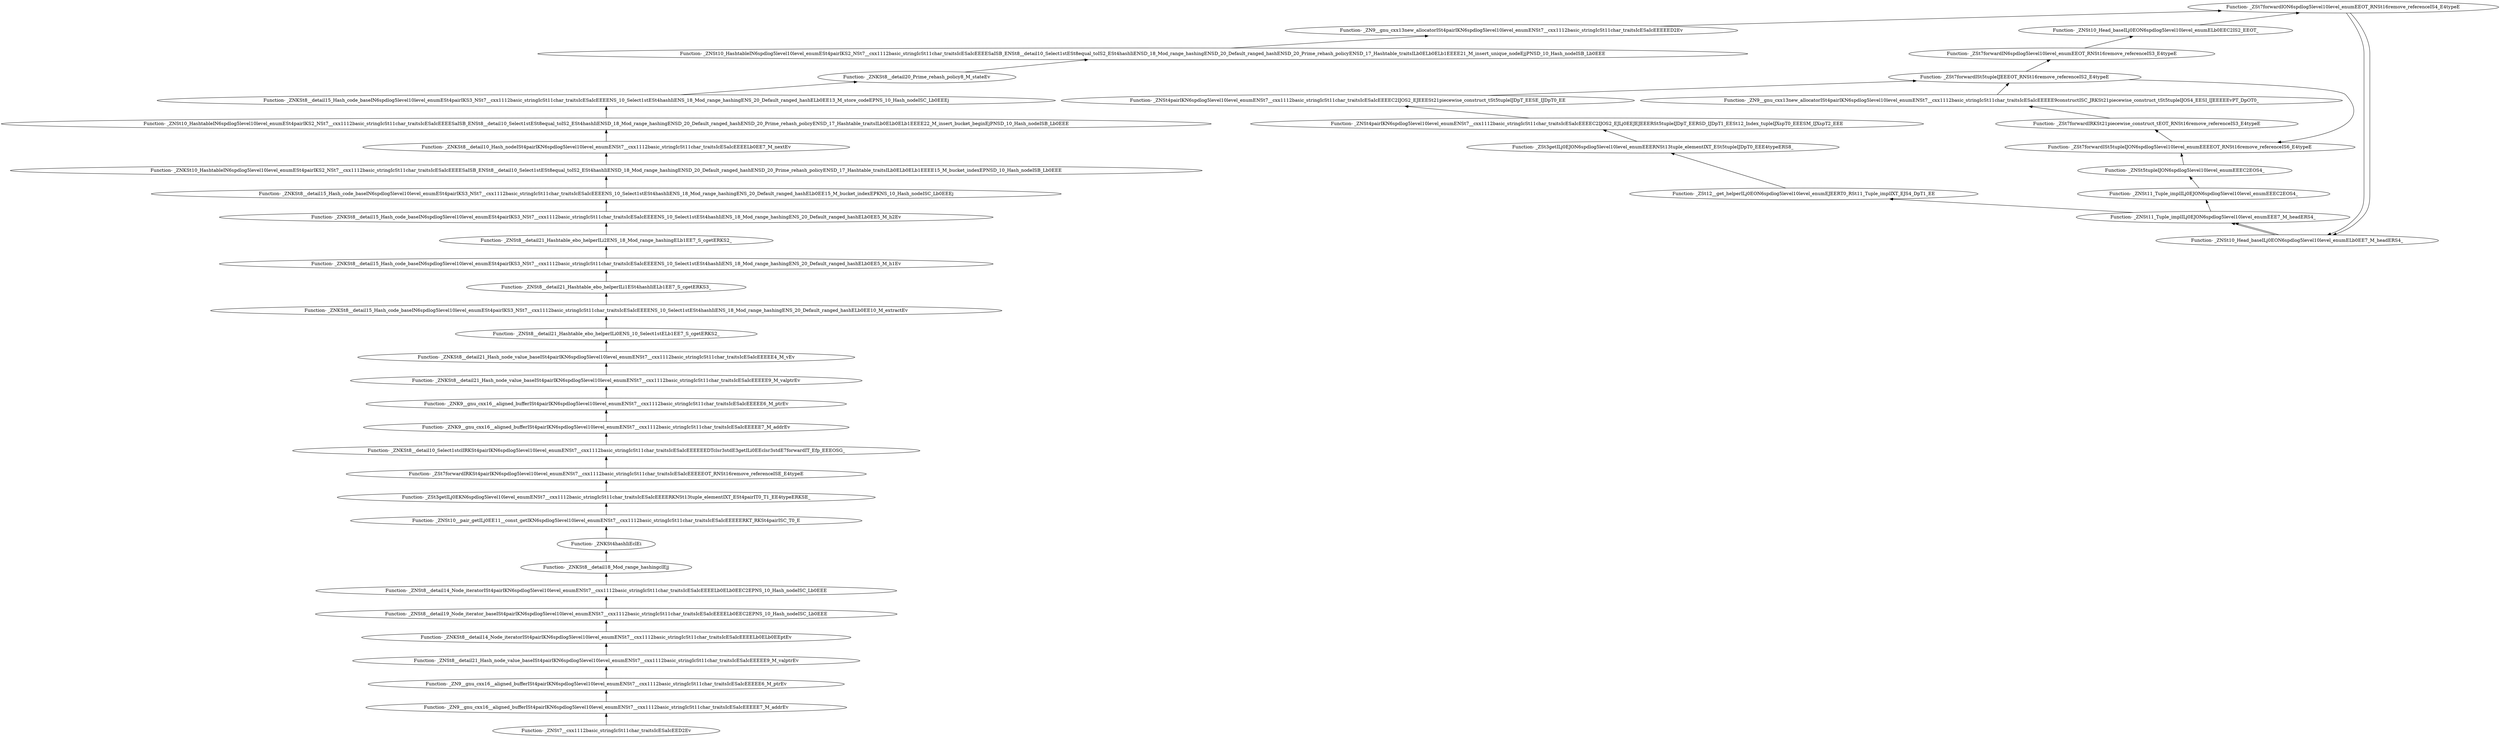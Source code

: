 digraph {
	"Function- _ZNSt7__cxx1112basic_stringIcSt11char_traitsIcESaIcEED2Ev"
	"Function- _ZN9__gnu_cxx16__aligned_bufferISt4pairIKN6spdlog5level10level_enumENSt7__cxx1112basic_stringIcSt11char_traitsIcESaIcEEEEE7_M_addrEv"
	"Function- _ZN9__gnu_cxx16__aligned_bufferISt4pairIKN6spdlog5level10level_enumENSt7__cxx1112basic_stringIcSt11char_traitsIcESaIcEEEEE7_M_addrEv" -> "Function- _ZNSt7__cxx1112basic_stringIcSt11char_traitsIcESaIcEED2Ev" [dir=back]
	"Function- _ZN9__gnu_cxx16__aligned_bufferISt4pairIKN6spdlog5level10level_enumENSt7__cxx1112basic_stringIcSt11char_traitsIcESaIcEEEEE6_M_ptrEv"
	"Function- _ZN9__gnu_cxx16__aligned_bufferISt4pairIKN6spdlog5level10level_enumENSt7__cxx1112basic_stringIcSt11char_traitsIcESaIcEEEEE6_M_ptrEv" -> "Function- _ZN9__gnu_cxx16__aligned_bufferISt4pairIKN6spdlog5level10level_enumENSt7__cxx1112basic_stringIcSt11char_traitsIcESaIcEEEEE7_M_addrEv" [dir=back]
	"Function- _ZNSt8__detail21_Hash_node_value_baseISt4pairIKN6spdlog5level10level_enumENSt7__cxx1112basic_stringIcSt11char_traitsIcESaIcEEEEE9_M_valptrEv"
	"Function- _ZNSt8__detail21_Hash_node_value_baseISt4pairIKN6spdlog5level10level_enumENSt7__cxx1112basic_stringIcSt11char_traitsIcESaIcEEEEE9_M_valptrEv" -> "Function- _ZN9__gnu_cxx16__aligned_bufferISt4pairIKN6spdlog5level10level_enumENSt7__cxx1112basic_stringIcSt11char_traitsIcESaIcEEEEE6_M_ptrEv" [dir=back]
	"Function- _ZNKSt8__detail14_Node_iteratorISt4pairIKN6spdlog5level10level_enumENSt7__cxx1112basic_stringIcSt11char_traitsIcESaIcEEEELb0ELb0EEptEv"
	"Function- _ZNKSt8__detail14_Node_iteratorISt4pairIKN6spdlog5level10level_enumENSt7__cxx1112basic_stringIcSt11char_traitsIcESaIcEEEELb0ELb0EEptEv" -> "Function- _ZNSt8__detail21_Hash_node_value_baseISt4pairIKN6spdlog5level10level_enumENSt7__cxx1112basic_stringIcSt11char_traitsIcESaIcEEEEE9_M_valptrEv" [dir=back]
	"Function- _ZNSt8__detail19_Node_iterator_baseISt4pairIKN6spdlog5level10level_enumENSt7__cxx1112basic_stringIcSt11char_traitsIcESaIcEEEELb0EEC2EPNS_10_Hash_nodeISC_Lb0EEE"
	"Function- _ZNSt8__detail19_Node_iterator_baseISt4pairIKN6spdlog5level10level_enumENSt7__cxx1112basic_stringIcSt11char_traitsIcESaIcEEEELb0EEC2EPNS_10_Hash_nodeISC_Lb0EEE" -> "Function- _ZNKSt8__detail14_Node_iteratorISt4pairIKN6spdlog5level10level_enumENSt7__cxx1112basic_stringIcSt11char_traitsIcESaIcEEEELb0ELb0EEptEv" [dir=back]
	"Function- _ZNSt8__detail14_Node_iteratorISt4pairIKN6spdlog5level10level_enumENSt7__cxx1112basic_stringIcSt11char_traitsIcESaIcEEEELb0ELb0EEC2EPNS_10_Hash_nodeISC_Lb0EEE"
	"Function- _ZNSt8__detail14_Node_iteratorISt4pairIKN6spdlog5level10level_enumENSt7__cxx1112basic_stringIcSt11char_traitsIcESaIcEEEELb0ELb0EEC2EPNS_10_Hash_nodeISC_Lb0EEE" -> "Function- _ZNSt8__detail19_Node_iterator_baseISt4pairIKN6spdlog5level10level_enumENSt7__cxx1112basic_stringIcSt11char_traitsIcESaIcEEEELb0EEC2EPNS_10_Hash_nodeISC_Lb0EEE" [dir=back]
	"Function- _ZNKSt8__detail18_Mod_range_hashingclEjj"
	"Function- _ZNKSt8__detail18_Mod_range_hashingclEjj" -> "Function- _ZNSt8__detail14_Node_iteratorISt4pairIKN6spdlog5level10level_enumENSt7__cxx1112basic_stringIcSt11char_traitsIcESaIcEEEELb0ELb0EEC2EPNS_10_Hash_nodeISC_Lb0EEE" [dir=back]
	"Function- _ZNKSt4hashIiEclEi"
	"Function- _ZNKSt4hashIiEclEi" -> "Function- _ZNKSt8__detail18_Mod_range_hashingclEjj" [dir=back]
	"Function- _ZNSt10__pair_getILj0EE11__const_getIKN6spdlog5level10level_enumENSt7__cxx1112basic_stringIcSt11char_traitsIcESaIcEEEEERKT_RKSt4pairISC_T0_E"
	"Function- _ZNSt10__pair_getILj0EE11__const_getIKN6spdlog5level10level_enumENSt7__cxx1112basic_stringIcSt11char_traitsIcESaIcEEEEERKT_RKSt4pairISC_T0_E" -> "Function- _ZNKSt4hashIiEclEi" [dir=back]
	"Function- _ZSt3getILj0EKN6spdlog5level10level_enumENSt7__cxx1112basic_stringIcSt11char_traitsIcESaIcEEEERKNSt13tuple_elementIXT_ESt4pairIT0_T1_EE4typeERKSE_"
	"Function- _ZSt3getILj0EKN6spdlog5level10level_enumENSt7__cxx1112basic_stringIcSt11char_traitsIcESaIcEEEERKNSt13tuple_elementIXT_ESt4pairIT0_T1_EE4typeERKSE_" -> "Function- _ZNSt10__pair_getILj0EE11__const_getIKN6spdlog5level10level_enumENSt7__cxx1112basic_stringIcSt11char_traitsIcESaIcEEEEERKT_RKSt4pairISC_T0_E" [dir=back]
	"Function- _ZSt7forwardIRKSt4pairIKN6spdlog5level10level_enumENSt7__cxx1112basic_stringIcSt11char_traitsIcESaIcEEEEEOT_RNSt16remove_referenceISE_E4typeE"
	"Function- _ZSt7forwardIRKSt4pairIKN6spdlog5level10level_enumENSt7__cxx1112basic_stringIcSt11char_traitsIcESaIcEEEEEOT_RNSt16remove_referenceISE_E4typeE" -> "Function- _ZSt3getILj0EKN6spdlog5level10level_enumENSt7__cxx1112basic_stringIcSt11char_traitsIcESaIcEEEERKNSt13tuple_elementIXT_ESt4pairIT0_T1_EE4typeERKSE_" [dir=back]
	"Function- _ZNKSt8__detail10_Select1stclIRKSt4pairIKN6spdlog5level10level_enumENSt7__cxx1112basic_stringIcSt11char_traitsIcESaIcEEEEEEDTclsr3stdE3getILi0EEclsr3stdE7forwardIT_Efp_EEEOSG_"
	"Function- _ZNKSt8__detail10_Select1stclIRKSt4pairIKN6spdlog5level10level_enumENSt7__cxx1112basic_stringIcSt11char_traitsIcESaIcEEEEEEDTclsr3stdE3getILi0EEclsr3stdE7forwardIT_Efp_EEEOSG_" -> "Function- _ZSt7forwardIRKSt4pairIKN6spdlog5level10level_enumENSt7__cxx1112basic_stringIcSt11char_traitsIcESaIcEEEEEOT_RNSt16remove_referenceISE_E4typeE" [dir=back]
	"Function- _ZNK9__gnu_cxx16__aligned_bufferISt4pairIKN6spdlog5level10level_enumENSt7__cxx1112basic_stringIcSt11char_traitsIcESaIcEEEEE7_M_addrEv"
	"Function- _ZNK9__gnu_cxx16__aligned_bufferISt4pairIKN6spdlog5level10level_enumENSt7__cxx1112basic_stringIcSt11char_traitsIcESaIcEEEEE7_M_addrEv" -> "Function- _ZNKSt8__detail10_Select1stclIRKSt4pairIKN6spdlog5level10level_enumENSt7__cxx1112basic_stringIcSt11char_traitsIcESaIcEEEEEEDTclsr3stdE3getILi0EEclsr3stdE7forwardIT_Efp_EEEOSG_" [dir=back]
	"Function- _ZNK9__gnu_cxx16__aligned_bufferISt4pairIKN6spdlog5level10level_enumENSt7__cxx1112basic_stringIcSt11char_traitsIcESaIcEEEEE6_M_ptrEv"
	"Function- _ZNK9__gnu_cxx16__aligned_bufferISt4pairIKN6spdlog5level10level_enumENSt7__cxx1112basic_stringIcSt11char_traitsIcESaIcEEEEE6_M_ptrEv" -> "Function- _ZNK9__gnu_cxx16__aligned_bufferISt4pairIKN6spdlog5level10level_enumENSt7__cxx1112basic_stringIcSt11char_traitsIcESaIcEEEEE7_M_addrEv" [dir=back]
	"Function- _ZNKSt8__detail21_Hash_node_value_baseISt4pairIKN6spdlog5level10level_enumENSt7__cxx1112basic_stringIcSt11char_traitsIcESaIcEEEEE9_M_valptrEv"
	"Function- _ZNKSt8__detail21_Hash_node_value_baseISt4pairIKN6spdlog5level10level_enumENSt7__cxx1112basic_stringIcSt11char_traitsIcESaIcEEEEE9_M_valptrEv" -> "Function- _ZNK9__gnu_cxx16__aligned_bufferISt4pairIKN6spdlog5level10level_enumENSt7__cxx1112basic_stringIcSt11char_traitsIcESaIcEEEEE6_M_ptrEv" [dir=back]
	"Function- _ZNKSt8__detail21_Hash_node_value_baseISt4pairIKN6spdlog5level10level_enumENSt7__cxx1112basic_stringIcSt11char_traitsIcESaIcEEEEE4_M_vEv"
	"Function- _ZNKSt8__detail21_Hash_node_value_baseISt4pairIKN6spdlog5level10level_enumENSt7__cxx1112basic_stringIcSt11char_traitsIcESaIcEEEEE4_M_vEv" -> "Function- _ZNKSt8__detail21_Hash_node_value_baseISt4pairIKN6spdlog5level10level_enumENSt7__cxx1112basic_stringIcSt11char_traitsIcESaIcEEEEE9_M_valptrEv" [dir=back]
	"Function- _ZNSt8__detail21_Hashtable_ebo_helperILi0ENS_10_Select1stELb1EE7_S_cgetERKS2_"
	"Function- _ZNSt8__detail21_Hashtable_ebo_helperILi0ENS_10_Select1stELb1EE7_S_cgetERKS2_" -> "Function- _ZNKSt8__detail21_Hash_node_value_baseISt4pairIKN6spdlog5level10level_enumENSt7__cxx1112basic_stringIcSt11char_traitsIcESaIcEEEEE4_M_vEv" [dir=back]
	"Function- _ZNKSt8__detail15_Hash_code_baseIN6spdlog5level10level_enumESt4pairIKS3_NSt7__cxx1112basic_stringIcSt11char_traitsIcESaIcEEEENS_10_Select1stESt4hashIiENS_18_Mod_range_hashingENS_20_Default_ranged_hashELb0EE10_M_extractEv"
	"Function- _ZNKSt8__detail15_Hash_code_baseIN6spdlog5level10level_enumESt4pairIKS3_NSt7__cxx1112basic_stringIcSt11char_traitsIcESaIcEEEENS_10_Select1stESt4hashIiENS_18_Mod_range_hashingENS_20_Default_ranged_hashELb0EE10_M_extractEv" -> "Function- _ZNSt8__detail21_Hashtable_ebo_helperILi0ENS_10_Select1stELb1EE7_S_cgetERKS2_" [dir=back]
	"Function- _ZNSt8__detail21_Hashtable_ebo_helperILi1ESt4hashIiELb1EE7_S_cgetERKS3_"
	"Function- _ZNSt8__detail21_Hashtable_ebo_helperILi1ESt4hashIiELb1EE7_S_cgetERKS3_" -> "Function- _ZNKSt8__detail15_Hash_code_baseIN6spdlog5level10level_enumESt4pairIKS3_NSt7__cxx1112basic_stringIcSt11char_traitsIcESaIcEEEENS_10_Select1stESt4hashIiENS_18_Mod_range_hashingENS_20_Default_ranged_hashELb0EE10_M_extractEv" [dir=back]
	"Function- _ZNKSt8__detail15_Hash_code_baseIN6spdlog5level10level_enumESt4pairIKS3_NSt7__cxx1112basic_stringIcSt11char_traitsIcESaIcEEEENS_10_Select1stESt4hashIiENS_18_Mod_range_hashingENS_20_Default_ranged_hashELb0EE5_M_h1Ev"
	"Function- _ZNKSt8__detail15_Hash_code_baseIN6spdlog5level10level_enumESt4pairIKS3_NSt7__cxx1112basic_stringIcSt11char_traitsIcESaIcEEEENS_10_Select1stESt4hashIiENS_18_Mod_range_hashingENS_20_Default_ranged_hashELb0EE5_M_h1Ev" -> "Function- _ZNSt8__detail21_Hashtable_ebo_helperILi1ESt4hashIiELb1EE7_S_cgetERKS3_" [dir=back]
	"Function- _ZNSt8__detail21_Hashtable_ebo_helperILi2ENS_18_Mod_range_hashingELb1EE7_S_cgetERKS2_"
	"Function- _ZNSt8__detail21_Hashtable_ebo_helperILi2ENS_18_Mod_range_hashingELb1EE7_S_cgetERKS2_" -> "Function- _ZNKSt8__detail15_Hash_code_baseIN6spdlog5level10level_enumESt4pairIKS3_NSt7__cxx1112basic_stringIcSt11char_traitsIcESaIcEEEENS_10_Select1stESt4hashIiENS_18_Mod_range_hashingENS_20_Default_ranged_hashELb0EE5_M_h1Ev" [dir=back]
	"Function- _ZNKSt8__detail15_Hash_code_baseIN6spdlog5level10level_enumESt4pairIKS3_NSt7__cxx1112basic_stringIcSt11char_traitsIcESaIcEEEENS_10_Select1stESt4hashIiENS_18_Mod_range_hashingENS_20_Default_ranged_hashELb0EE5_M_h2Ev"
	"Function- _ZNKSt8__detail15_Hash_code_baseIN6spdlog5level10level_enumESt4pairIKS3_NSt7__cxx1112basic_stringIcSt11char_traitsIcESaIcEEEENS_10_Select1stESt4hashIiENS_18_Mod_range_hashingENS_20_Default_ranged_hashELb0EE5_M_h2Ev" -> "Function- _ZNSt8__detail21_Hashtable_ebo_helperILi2ENS_18_Mod_range_hashingELb1EE7_S_cgetERKS2_" [dir=back]
	"Function- _ZNKSt8__detail15_Hash_code_baseIN6spdlog5level10level_enumESt4pairIKS3_NSt7__cxx1112basic_stringIcSt11char_traitsIcESaIcEEEENS_10_Select1stESt4hashIiENS_18_Mod_range_hashingENS_20_Default_ranged_hashELb0EE15_M_bucket_indexEPKNS_10_Hash_nodeISC_Lb0EEEj"
	"Function- _ZNKSt8__detail15_Hash_code_baseIN6spdlog5level10level_enumESt4pairIKS3_NSt7__cxx1112basic_stringIcSt11char_traitsIcESaIcEEEENS_10_Select1stESt4hashIiENS_18_Mod_range_hashingENS_20_Default_ranged_hashELb0EE15_M_bucket_indexEPKNS_10_Hash_nodeISC_Lb0EEEj" -> "Function- _ZNKSt8__detail15_Hash_code_baseIN6spdlog5level10level_enumESt4pairIKS3_NSt7__cxx1112basic_stringIcSt11char_traitsIcESaIcEEEENS_10_Select1stESt4hashIiENS_18_Mod_range_hashingENS_20_Default_ranged_hashELb0EE5_M_h2Ev" [dir=back]
	"Function- _ZNKSt10_HashtableIN6spdlog5level10level_enumESt4pairIKS2_NSt7__cxx1112basic_stringIcSt11char_traitsIcESaIcEEEESaISB_ENSt8__detail10_Select1stESt8equal_toIS2_ESt4hashIiENSD_18_Mod_range_hashingENSD_20_Default_ranged_hashENSD_20_Prime_rehash_policyENSD_17_Hashtable_traitsILb0ELb0ELb1EEEE15_M_bucket_indexEPNSD_10_Hash_nodeISB_Lb0EEE"
	"Function- _ZNKSt10_HashtableIN6spdlog5level10level_enumESt4pairIKS2_NSt7__cxx1112basic_stringIcSt11char_traitsIcESaIcEEEESaISB_ENSt8__detail10_Select1stESt8equal_toIS2_ESt4hashIiENSD_18_Mod_range_hashingENSD_20_Default_ranged_hashENSD_20_Prime_rehash_policyENSD_17_Hashtable_traitsILb0ELb0ELb1EEEE15_M_bucket_indexEPNSD_10_Hash_nodeISB_Lb0EEE" -> "Function- _ZNKSt8__detail15_Hash_code_baseIN6spdlog5level10level_enumESt4pairIKS3_NSt7__cxx1112basic_stringIcSt11char_traitsIcESaIcEEEENS_10_Select1stESt4hashIiENS_18_Mod_range_hashingENS_20_Default_ranged_hashELb0EE15_M_bucket_indexEPKNS_10_Hash_nodeISC_Lb0EEEj" [dir=back]
	"Function- _ZNKSt8__detail10_Hash_nodeISt4pairIKN6spdlog5level10level_enumENSt7__cxx1112basic_stringIcSt11char_traitsIcESaIcEEEELb0EE7_M_nextEv"
	"Function- _ZNKSt8__detail10_Hash_nodeISt4pairIKN6spdlog5level10level_enumENSt7__cxx1112basic_stringIcSt11char_traitsIcESaIcEEEELb0EE7_M_nextEv" -> "Function- _ZNKSt10_HashtableIN6spdlog5level10level_enumESt4pairIKS2_NSt7__cxx1112basic_stringIcSt11char_traitsIcESaIcEEEESaISB_ENSt8__detail10_Select1stESt8equal_toIS2_ESt4hashIiENSD_18_Mod_range_hashingENSD_20_Default_ranged_hashENSD_20_Prime_rehash_policyENSD_17_Hashtable_traitsILb0ELb0ELb1EEEE15_M_bucket_indexEPNSD_10_Hash_nodeISB_Lb0EEE" [dir=back]
	"Function- _ZNSt10_HashtableIN6spdlog5level10level_enumESt4pairIKS2_NSt7__cxx1112basic_stringIcSt11char_traitsIcESaIcEEEESaISB_ENSt8__detail10_Select1stESt8equal_toIS2_ESt4hashIiENSD_18_Mod_range_hashingENSD_20_Default_ranged_hashENSD_20_Prime_rehash_policyENSD_17_Hashtable_traitsILb0ELb0ELb1EEEE22_M_insert_bucket_beginEjPNSD_10_Hash_nodeISB_Lb0EEE"
	"Function- _ZNSt10_HashtableIN6spdlog5level10level_enumESt4pairIKS2_NSt7__cxx1112basic_stringIcSt11char_traitsIcESaIcEEEESaISB_ENSt8__detail10_Select1stESt8equal_toIS2_ESt4hashIiENSD_18_Mod_range_hashingENSD_20_Default_ranged_hashENSD_20_Prime_rehash_policyENSD_17_Hashtable_traitsILb0ELb0ELb1EEEE22_M_insert_bucket_beginEjPNSD_10_Hash_nodeISB_Lb0EEE" -> "Function- _ZNKSt8__detail10_Hash_nodeISt4pairIKN6spdlog5level10level_enumENSt7__cxx1112basic_stringIcSt11char_traitsIcESaIcEEEELb0EE7_M_nextEv" [dir=back]
	"Function- _ZNKSt8__detail15_Hash_code_baseIN6spdlog5level10level_enumESt4pairIKS3_NSt7__cxx1112basic_stringIcSt11char_traitsIcESaIcEEEENS_10_Select1stESt4hashIiENS_18_Mod_range_hashingENS_20_Default_ranged_hashELb0EE13_M_store_codeEPNS_10_Hash_nodeISC_Lb0EEEj"
	"Function- _ZNKSt8__detail15_Hash_code_baseIN6spdlog5level10level_enumESt4pairIKS3_NSt7__cxx1112basic_stringIcSt11char_traitsIcESaIcEEEENS_10_Select1stESt4hashIiENS_18_Mod_range_hashingENS_20_Default_ranged_hashELb0EE13_M_store_codeEPNS_10_Hash_nodeISC_Lb0EEEj" -> "Function- _ZNSt10_HashtableIN6spdlog5level10level_enumESt4pairIKS2_NSt7__cxx1112basic_stringIcSt11char_traitsIcESaIcEEEESaISB_ENSt8__detail10_Select1stESt8equal_toIS2_ESt4hashIiENSD_18_Mod_range_hashingENSD_20_Default_ranged_hashENSD_20_Prime_rehash_policyENSD_17_Hashtable_traitsILb0ELb0ELb1EEEE22_M_insert_bucket_beginEjPNSD_10_Hash_nodeISB_Lb0EEE" [dir=back]
	"Function- _ZNKSt8__detail20_Prime_rehash_policy8_M_stateEv"
	"Function- _ZNKSt8__detail20_Prime_rehash_policy8_M_stateEv" -> "Function- _ZNKSt8__detail15_Hash_code_baseIN6spdlog5level10level_enumESt4pairIKS3_NSt7__cxx1112basic_stringIcSt11char_traitsIcESaIcEEEENS_10_Select1stESt4hashIiENS_18_Mod_range_hashingENS_20_Default_ranged_hashELb0EE13_M_store_codeEPNS_10_Hash_nodeISC_Lb0EEEj" [dir=back]
	"Function- _ZNSt10_HashtableIN6spdlog5level10level_enumESt4pairIKS2_NSt7__cxx1112basic_stringIcSt11char_traitsIcESaIcEEEESaISB_ENSt8__detail10_Select1stESt8equal_toIS2_ESt4hashIiENSD_18_Mod_range_hashingENSD_20_Default_ranged_hashENSD_20_Prime_rehash_policyENSD_17_Hashtable_traitsILb0ELb0ELb1EEEE21_M_insert_unique_nodeEjjPNSD_10_Hash_nodeISB_Lb0EEE"
	"Function- _ZNSt10_HashtableIN6spdlog5level10level_enumESt4pairIKS2_NSt7__cxx1112basic_stringIcSt11char_traitsIcESaIcEEEESaISB_ENSt8__detail10_Select1stESt8equal_toIS2_ESt4hashIiENSD_18_Mod_range_hashingENSD_20_Default_ranged_hashENSD_20_Prime_rehash_policyENSD_17_Hashtable_traitsILb0ELb0ELb1EEEE21_M_insert_unique_nodeEjjPNSD_10_Hash_nodeISB_Lb0EEE" -> "Function- _ZNKSt8__detail20_Prime_rehash_policy8_M_stateEv" [dir=back]
	"Function- _ZN9__gnu_cxx13new_allocatorISt4pairIKN6spdlog5level10level_enumENSt7__cxx1112basic_stringIcSt11char_traitsIcESaIcEEEEED2Ev"
	"Function- _ZN9__gnu_cxx13new_allocatorISt4pairIKN6spdlog5level10level_enumENSt7__cxx1112basic_stringIcSt11char_traitsIcESaIcEEEEED2Ev" -> "Function- _ZNSt10_HashtableIN6spdlog5level10level_enumESt4pairIKS2_NSt7__cxx1112basic_stringIcSt11char_traitsIcESaIcEEEESaISB_ENSt8__detail10_Select1stESt8equal_toIS2_ESt4hashIiENSD_18_Mod_range_hashingENSD_20_Default_ranged_hashENSD_20_Prime_rehash_policyENSD_17_Hashtable_traitsILb0ELb0ELb1EEEE21_M_insert_unique_nodeEjjPNSD_10_Hash_nodeISB_Lb0EEE" [dir=back]
	"Function- _ZSt7forwardION6spdlog5level10level_enumEEOT_RNSt16remove_referenceIS4_E4typeE"
	"Function- _ZSt7forwardION6spdlog5level10level_enumEEOT_RNSt16remove_referenceIS4_E4typeE" -> "Function- _ZN9__gnu_cxx13new_allocatorISt4pairIKN6spdlog5level10level_enumENSt7__cxx1112basic_stringIcSt11char_traitsIcESaIcEEEEED2Ev" [dir=back]
	"Function- _ZNSt10_Head_baseILj0EON6spdlog5level10level_enumELb0EE7_M_headERS4_"
	"Function- _ZNSt10_Head_baseILj0EON6spdlog5level10level_enumELb0EE7_M_headERS4_" -> "Function- _ZSt7forwardION6spdlog5level10level_enumEEOT_RNSt16remove_referenceIS4_E4typeE" [dir=back]
	"Function- _ZNSt11_Tuple_implILj0EJON6spdlog5level10level_enumEEE7_M_headERS4_"
	"Function- _ZNSt11_Tuple_implILj0EJON6spdlog5level10level_enumEEE7_M_headERS4_" -> "Function- _ZNSt10_Head_baseILj0EON6spdlog5level10level_enumELb0EE7_M_headERS4_" [dir=back]
	"Function- _ZSt12__get_helperILj0EON6spdlog5level10level_enumEJEERT0_RSt11_Tuple_implIXT_EJS4_DpT1_EE"
	"Function- _ZSt12__get_helperILj0EON6spdlog5level10level_enumEJEERT0_RSt11_Tuple_implIXT_EJS4_DpT1_EE" -> "Function- _ZNSt11_Tuple_implILj0EJON6spdlog5level10level_enumEEE7_M_headERS4_" [dir=back]
	"Function- _ZSt3getILj0EJON6spdlog5level10level_enumEEERNSt13tuple_elementIXT_ESt5tupleIJDpT0_EEE4typeERS8_"
	"Function- _ZSt3getILj0EJON6spdlog5level10level_enumEEERNSt13tuple_elementIXT_ESt5tupleIJDpT0_EEE4typeERS8_" -> "Function- _ZSt12__get_helperILj0EON6spdlog5level10level_enumEJEERT0_RSt11_Tuple_implIXT_EJS4_DpT1_EE" [dir=back]
	"Function- _ZNSt4pairIKN6spdlog5level10level_enumENSt7__cxx1112basic_stringIcSt11char_traitsIcESaIcEEEEC2IJOS2_EJLj0EEJEJEEERSt5tupleIJDpT_EERSD_IJDpT1_EESt12_Index_tupleIJXspT0_EEESM_IJXspT2_EEE"
	"Function- _ZNSt4pairIKN6spdlog5level10level_enumENSt7__cxx1112basic_stringIcSt11char_traitsIcESaIcEEEEC2IJOS2_EJLj0EEJEJEEERSt5tupleIJDpT_EERSD_IJDpT1_EESt12_Index_tupleIJXspT0_EEESM_IJXspT2_EEE" -> "Function- _ZSt3getILj0EJON6spdlog5level10level_enumEEERNSt13tuple_elementIXT_ESt5tupleIJDpT0_EEE4typeERS8_" [dir=back]
	"Function- _ZNSt4pairIKN6spdlog5level10level_enumENSt7__cxx1112basic_stringIcSt11char_traitsIcESaIcEEEEC2IJOS2_EJEEESt21piecewise_construct_tSt5tupleIJDpT_EESE_IJDpT0_EE"
	"Function- _ZNSt4pairIKN6spdlog5level10level_enumENSt7__cxx1112basic_stringIcSt11char_traitsIcESaIcEEEEC2IJOS2_EJEEESt21piecewise_construct_tSt5tupleIJDpT_EESE_IJDpT0_EE" -> "Function- _ZNSt4pairIKN6spdlog5level10level_enumENSt7__cxx1112basic_stringIcSt11char_traitsIcESaIcEEEEC2IJOS2_EJLj0EEJEJEEERSt5tupleIJDpT_EERSD_IJDpT1_EESt12_Index_tupleIJXspT0_EEESM_IJXspT2_EEE" [dir=back]
	"Function- _ZSt7forwardISt5tupleIJEEEOT_RNSt16remove_referenceIS2_E4typeE"
	"Function- _ZSt7forwardISt5tupleIJEEEOT_RNSt16remove_referenceIS2_E4typeE" -> "Function- _ZNSt4pairIKN6spdlog5level10level_enumENSt7__cxx1112basic_stringIcSt11char_traitsIcESaIcEEEEC2IJOS2_EJEEESt21piecewise_construct_tSt5tupleIJDpT_EESE_IJDpT0_EE" [dir=back]
	"Function- _ZSt7forwardIN6spdlog5level10level_enumEEOT_RNSt16remove_referenceIS3_E4typeE"
	"Function- _ZSt7forwardIN6spdlog5level10level_enumEEOT_RNSt16remove_referenceIS3_E4typeE" -> "Function- _ZSt7forwardISt5tupleIJEEEOT_RNSt16remove_referenceIS2_E4typeE" [dir=back]
	"Function- _ZNSt10_Head_baseILj0EON6spdlog5level10level_enumELb0EEC2IS2_EEOT_"
	"Function- _ZNSt10_Head_baseILj0EON6spdlog5level10level_enumELb0EEC2IS2_EEOT_" -> "Function- _ZSt7forwardIN6spdlog5level10level_enumEEOT_RNSt16remove_referenceIS3_E4typeE" [dir=back]
	"Function- _ZSt7forwardION6spdlog5level10level_enumEEOT_RNSt16remove_referenceIS4_E4typeE"
	"Function- _ZSt7forwardION6spdlog5level10level_enumEEOT_RNSt16remove_referenceIS4_E4typeE" -> "Function- _ZNSt10_Head_baseILj0EON6spdlog5level10level_enumELb0EEC2IS2_EEOT_" [dir=back]
	"Function- _ZNSt10_Head_baseILj0EON6spdlog5level10level_enumELb0EE7_M_headERS4_"
	"Function- _ZNSt10_Head_baseILj0EON6spdlog5level10level_enumELb0EE7_M_headERS4_" -> "Function- _ZSt7forwardION6spdlog5level10level_enumEEOT_RNSt16remove_referenceIS4_E4typeE" [dir=back]
	"Function- _ZNSt11_Tuple_implILj0EJON6spdlog5level10level_enumEEE7_M_headERS4_"
	"Function- _ZNSt11_Tuple_implILj0EJON6spdlog5level10level_enumEEE7_M_headERS4_" -> "Function- _ZNSt10_Head_baseILj0EON6spdlog5level10level_enumELb0EE7_M_headERS4_" [dir=back]
	"Function- _ZNSt11_Tuple_implILj0EJON6spdlog5level10level_enumEEEC2EOS4_"
	"Function- _ZNSt11_Tuple_implILj0EJON6spdlog5level10level_enumEEEC2EOS4_" -> "Function- _ZNSt11_Tuple_implILj0EJON6spdlog5level10level_enumEEE7_M_headERS4_" [dir=back]
	"Function- _ZNSt5tupleIJON6spdlog5level10level_enumEEEC2EOS4_"
	"Function- _ZNSt5tupleIJON6spdlog5level10level_enumEEEC2EOS4_" -> "Function- _ZNSt11_Tuple_implILj0EJON6spdlog5level10level_enumEEEC2EOS4_" [dir=back]
	"Function- _ZSt7forwardISt5tupleIJON6spdlog5level10level_enumEEEEOT_RNSt16remove_referenceIS6_E4typeE"
	"Function- _ZSt7forwardISt5tupleIJON6spdlog5level10level_enumEEEEOT_RNSt16remove_referenceIS6_E4typeE" -> "Function- _ZNSt5tupleIJON6spdlog5level10level_enumEEEC2EOS4_" [dir=back]
	"Function- _ZSt7forwardIRKSt21piecewise_construct_tEOT_RNSt16remove_referenceIS3_E4typeE"
	"Function- _ZSt7forwardIRKSt21piecewise_construct_tEOT_RNSt16remove_referenceIS3_E4typeE" -> "Function- _ZSt7forwardISt5tupleIJON6spdlog5level10level_enumEEEEOT_RNSt16remove_referenceIS6_E4typeE" [dir=back]
	"Function- _ZN9__gnu_cxx13new_allocatorISt4pairIKN6spdlog5level10level_enumENSt7__cxx1112basic_stringIcSt11char_traitsIcESaIcEEEEE9constructISC_JRKSt21piecewise_construct_tSt5tupleIJOS4_EESI_IJEEEEEvPT_DpOT0_"
	"Function- _ZN9__gnu_cxx13new_allocatorISt4pairIKN6spdlog5level10level_enumENSt7__cxx1112basic_stringIcSt11char_traitsIcESaIcEEEEE9constructISC_JRKSt21piecewise_construct_tSt5tupleIJOS4_EESI_IJEEEEEvPT_DpOT0_" -> "Function- _ZSt7forwardIRKSt21piecewise_construct_tEOT_RNSt16remove_referenceIS3_E4typeE" [dir=back]
	"Function- _ZSt7forwardISt5tupleIJEEEOT_RNSt16remove_referenceIS2_E4typeE"
	"Function- _ZSt7forwardISt5tupleIJEEEOT_RNSt16remove_referenceIS2_E4typeE" -> "Function- _ZN9__gnu_cxx13new_allocatorISt4pairIKN6spdlog5level10level_enumENSt7__cxx1112basic_stringIcSt11char_traitsIcESaIcEEEEE9constructISC_JRKSt21piecewise_construct_tSt5tupleIJOS4_EESI_IJEEEEEvPT_DpOT0_" [dir=back]
	"Function- _ZSt7forwardISt5tupleIJON6spdlog5level10level_enumEEEEOT_RNSt16remove_referenceIS6_E4typeE"
	"Function- _ZSt7forwardISt5tupleIJON6spdlog5level10level_enumEEEEOT_RNSt16remove_referenceIS6_E4typeE" -> "Function- _ZSt7forwardISt5tupleIJEEEOT_RNSt16remove_referenceIS2_E4typeE" [dir=back]
}
